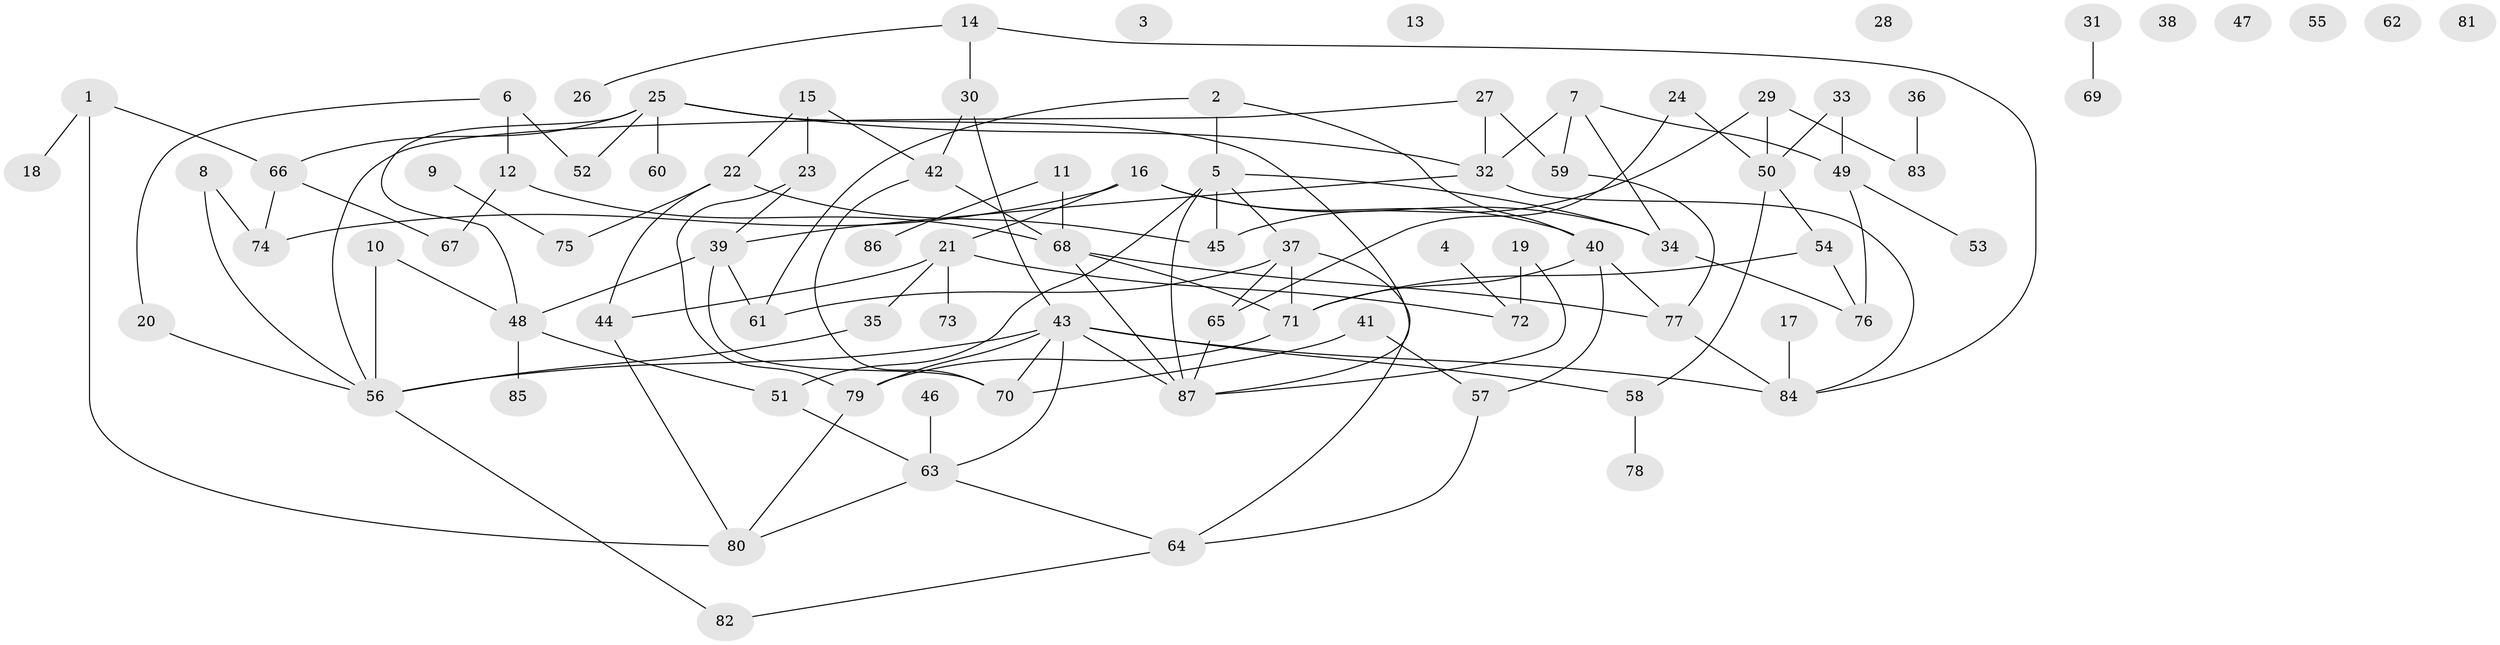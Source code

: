 // Generated by graph-tools (version 1.1) at 2025/13/03/09/25 04:13:09]
// undirected, 87 vertices, 123 edges
graph export_dot {
graph [start="1"]
  node [color=gray90,style=filled];
  1;
  2;
  3;
  4;
  5;
  6;
  7;
  8;
  9;
  10;
  11;
  12;
  13;
  14;
  15;
  16;
  17;
  18;
  19;
  20;
  21;
  22;
  23;
  24;
  25;
  26;
  27;
  28;
  29;
  30;
  31;
  32;
  33;
  34;
  35;
  36;
  37;
  38;
  39;
  40;
  41;
  42;
  43;
  44;
  45;
  46;
  47;
  48;
  49;
  50;
  51;
  52;
  53;
  54;
  55;
  56;
  57;
  58;
  59;
  60;
  61;
  62;
  63;
  64;
  65;
  66;
  67;
  68;
  69;
  70;
  71;
  72;
  73;
  74;
  75;
  76;
  77;
  78;
  79;
  80;
  81;
  82;
  83;
  84;
  85;
  86;
  87;
  1 -- 18;
  1 -- 66;
  1 -- 80;
  2 -- 5;
  2 -- 40;
  2 -- 61;
  4 -- 72;
  5 -- 34;
  5 -- 37;
  5 -- 45;
  5 -- 51;
  5 -- 87;
  6 -- 12;
  6 -- 20;
  6 -- 52;
  7 -- 32;
  7 -- 34;
  7 -- 49;
  7 -- 59;
  8 -- 56;
  8 -- 74;
  9 -- 75;
  10 -- 48;
  10 -- 56;
  11 -- 68;
  11 -- 86;
  12 -- 67;
  12 -- 68;
  14 -- 26;
  14 -- 30;
  14 -- 84;
  15 -- 22;
  15 -- 23;
  15 -- 42;
  16 -- 21;
  16 -- 34;
  16 -- 40;
  16 -- 74;
  17 -- 84;
  19 -- 72;
  19 -- 87;
  20 -- 56;
  21 -- 35;
  21 -- 44;
  21 -- 72;
  21 -- 73;
  22 -- 44;
  22 -- 45;
  22 -- 75;
  23 -- 39;
  23 -- 79;
  24 -- 50;
  24 -- 65;
  25 -- 32;
  25 -- 48;
  25 -- 52;
  25 -- 60;
  25 -- 66;
  25 -- 87;
  27 -- 32;
  27 -- 56;
  27 -- 59;
  29 -- 45;
  29 -- 50;
  29 -- 83;
  30 -- 42;
  30 -- 43;
  31 -- 69;
  32 -- 39;
  32 -- 84;
  33 -- 49;
  33 -- 50;
  34 -- 76;
  35 -- 56;
  36 -- 83;
  37 -- 61;
  37 -- 64;
  37 -- 65;
  37 -- 71;
  39 -- 48;
  39 -- 61;
  39 -- 70;
  40 -- 57;
  40 -- 71;
  40 -- 77;
  41 -- 57;
  41 -- 70;
  42 -- 68;
  42 -- 70;
  43 -- 56;
  43 -- 58;
  43 -- 63;
  43 -- 70;
  43 -- 79;
  43 -- 84;
  43 -- 87;
  44 -- 80;
  46 -- 63;
  48 -- 51;
  48 -- 85;
  49 -- 53;
  49 -- 76;
  50 -- 54;
  50 -- 58;
  51 -- 63;
  54 -- 71;
  54 -- 76;
  56 -- 82;
  57 -- 64;
  58 -- 78;
  59 -- 77;
  63 -- 64;
  63 -- 80;
  64 -- 82;
  65 -- 87;
  66 -- 67;
  66 -- 74;
  68 -- 71;
  68 -- 77;
  68 -- 87;
  71 -- 79;
  77 -- 84;
  79 -- 80;
}
